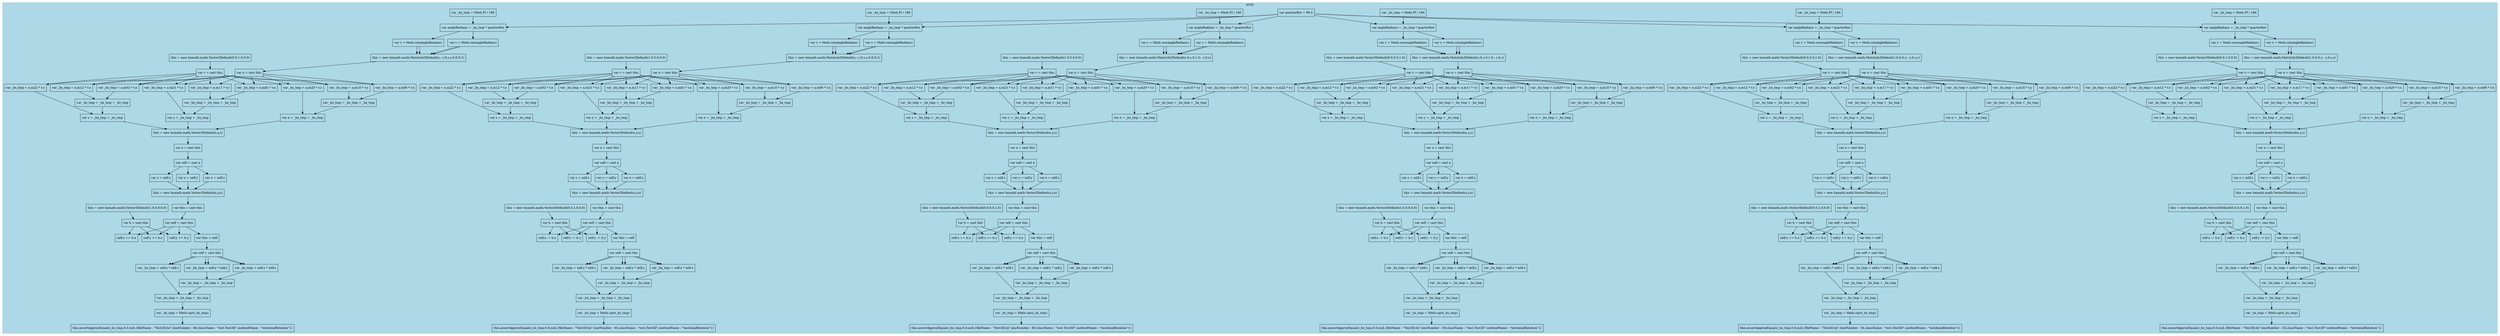 digraph graphname {
e4530_false_0 -> e4530_false_257;
e4530_false_0 -> e4530_false_206;
e4530_false_0 -> e4530_false_155;
e4530_false_0 -> e4530_false_104;
e4530_false_0 -> e4530_false_53;
e4530_false_0 -> e4530_false_2;
e4530_false_1 -> e4530_false_2;
e4530_false_2 -> e4530_false_4;
e4530_false_2 -> e4530_false_3;
e4530_false_3 -> e4530_false_6;
e4530_false_3 -> e4530_false_6;
e4530_false_4 -> e4530_false_6;
e4530_false_4 -> e4530_false_6;
e4530_false_6 -> e4530_false_7;
e4530_false_7 -> e4530_false_24;
e4530_false_7 -> e4530_false_22;
e4530_false_7 -> e4530_false_21;
e4530_false_7 -> e4530_false_19;
e4530_false_7 -> e4530_false_17;
e4530_false_7 -> e4530_false_16;
e4530_false_7 -> e4530_false_14;
e4530_false_7 -> e4530_false_12;
e4530_false_7 -> e4530_false_11;
e4530_false_9 -> e4530_false_10;
e4530_false_10 -> e4530_false_24;
e4530_false_10 -> e4530_false_22;
e4530_false_10 -> e4530_false_21;
e4530_false_10 -> e4530_false_19;
e4530_false_10 -> e4530_false_17;
e4530_false_10 -> e4530_false_16;
e4530_false_10 -> e4530_false_14;
e4530_false_10 -> e4530_false_12;
e4530_false_10 -> e4530_false_11;
e4530_false_11 -> e4530_false_13;
e4530_false_12 -> e4530_false_13;
e4530_false_13 -> e4530_false_15;
e4530_false_14 -> e4530_false_15;
e4530_false_15 -> e4530_false_27;
e4530_false_16 -> e4530_false_18;
e4530_false_17 -> e4530_false_18;
e4530_false_18 -> e4530_false_20;
e4530_false_19 -> e4530_false_20;
e4530_false_20 -> e4530_false_27;
e4530_false_21 -> e4530_false_23;
e4530_false_22 -> e4530_false_23;
e4530_false_23 -> e4530_false_25;
e4530_false_24 -> e4530_false_25;
e4530_false_25 -> e4530_false_27;
e4530_false_27 -> e4530_false_28;
e4530_false_28 -> e4530_false_32;
e4530_false_30 -> e4530_false_31;
e4530_false_31 -> e4530_false_42;
e4530_false_31 -> e4530_false_41;
e4530_false_31 -> e4530_false_40;
e4530_false_32 -> e4530_false_35;
e4530_false_32 -> e4530_false_34;
e4530_false_32 -> e4530_false_33;
e4530_false_33 -> e4530_false_37;
e4530_false_34 -> e4530_false_37;
e4530_false_35 -> e4530_false_37;
e4530_false_37 -> e4530_false_38;
e4530_false_38 -> e4530_false_39;
e4530_false_39 -> e4530_false_43;
e4530_false_39 -> e4530_false_42;
e4530_false_39 -> e4530_false_41;
e4530_false_39 -> e4530_false_40;
e4530_false_43 -> e4530_false_44;
e4530_false_44 -> e4530_false_48;
e4530_false_44 -> e4530_false_48;
e4530_false_44 -> e4530_false_46;
e4530_false_44 -> e4530_false_46;
e4530_false_44 -> e4530_false_45;
e4530_false_44 -> e4530_false_45;
e4530_false_45 -> e4530_false_47;
e4530_false_46 -> e4530_false_47;
e4530_false_47 -> e4530_false_49;
e4530_false_48 -> e4530_false_49;
e4530_false_49 -> e4530_false_50;
e4530_false_50 -> e4530_false_51;
e4530_false_52 -> e4530_false_53;
e4530_false_53 -> e4530_false_55;
e4530_false_53 -> e4530_false_54;
e4530_false_54 -> e4530_false_57;
e4530_false_54 -> e4530_false_57;
e4530_false_55 -> e4530_false_57;
e4530_false_55 -> e4530_false_57;
e4530_false_57 -> e4530_false_58;
e4530_false_58 -> e4530_false_75;
e4530_false_58 -> e4530_false_73;
e4530_false_58 -> e4530_false_72;
e4530_false_58 -> e4530_false_70;
e4530_false_58 -> e4530_false_68;
e4530_false_58 -> e4530_false_67;
e4530_false_58 -> e4530_false_65;
e4530_false_58 -> e4530_false_63;
e4530_false_58 -> e4530_false_62;
e4530_false_60 -> e4530_false_61;
e4530_false_61 -> e4530_false_75;
e4530_false_61 -> e4530_false_73;
e4530_false_61 -> e4530_false_72;
e4530_false_61 -> e4530_false_70;
e4530_false_61 -> e4530_false_68;
e4530_false_61 -> e4530_false_67;
e4530_false_61 -> e4530_false_65;
e4530_false_61 -> e4530_false_63;
e4530_false_61 -> e4530_false_62;
e4530_false_62 -> e4530_false_64;
e4530_false_63 -> e4530_false_64;
e4530_false_64 -> e4530_false_66;
e4530_false_65 -> e4530_false_66;
e4530_false_66 -> e4530_false_78;
e4530_false_67 -> e4530_false_69;
e4530_false_68 -> e4530_false_69;
e4530_false_69 -> e4530_false_71;
e4530_false_70 -> e4530_false_71;
e4530_false_71 -> e4530_false_78;
e4530_false_72 -> e4530_false_74;
e4530_false_73 -> e4530_false_74;
e4530_false_74 -> e4530_false_76;
e4530_false_75 -> e4530_false_76;
e4530_false_76 -> e4530_false_78;
e4530_false_78 -> e4530_false_79;
e4530_false_79 -> e4530_false_83;
e4530_false_81 -> e4530_false_82;
e4530_false_82 -> e4530_false_93;
e4530_false_82 -> e4530_false_92;
e4530_false_82 -> e4530_false_91;
e4530_false_83 -> e4530_false_86;
e4530_false_83 -> e4530_false_85;
e4530_false_83 -> e4530_false_84;
e4530_false_84 -> e4530_false_88;
e4530_false_85 -> e4530_false_88;
e4530_false_86 -> e4530_false_88;
e4530_false_88 -> e4530_false_89;
e4530_false_89 -> e4530_false_90;
e4530_false_90 -> e4530_false_94;
e4530_false_90 -> e4530_false_93;
e4530_false_90 -> e4530_false_92;
e4530_false_90 -> e4530_false_91;
e4530_false_94 -> e4530_false_95;
e4530_false_95 -> e4530_false_99;
e4530_false_95 -> e4530_false_99;
e4530_false_95 -> e4530_false_97;
e4530_false_95 -> e4530_false_97;
e4530_false_95 -> e4530_false_96;
e4530_false_95 -> e4530_false_96;
e4530_false_96 -> e4530_false_98;
e4530_false_97 -> e4530_false_98;
e4530_false_98 -> e4530_false_100;
e4530_false_99 -> e4530_false_100;
e4530_false_100 -> e4530_false_101;
e4530_false_101 -> e4530_false_102;
e4530_false_103 -> e4530_false_104;
e4530_false_104 -> e4530_false_106;
e4530_false_104 -> e4530_false_105;
e4530_false_105 -> e4530_false_108;
e4530_false_105 -> e4530_false_108;
e4530_false_106 -> e4530_false_108;
e4530_false_106 -> e4530_false_108;
e4530_false_108 -> e4530_false_109;
e4530_false_109 -> e4530_false_126;
e4530_false_109 -> e4530_false_124;
e4530_false_109 -> e4530_false_123;
e4530_false_109 -> e4530_false_121;
e4530_false_109 -> e4530_false_119;
e4530_false_109 -> e4530_false_118;
e4530_false_109 -> e4530_false_116;
e4530_false_109 -> e4530_false_114;
e4530_false_109 -> e4530_false_113;
e4530_false_111 -> e4530_false_112;
e4530_false_112 -> e4530_false_126;
e4530_false_112 -> e4530_false_124;
e4530_false_112 -> e4530_false_123;
e4530_false_112 -> e4530_false_121;
e4530_false_112 -> e4530_false_119;
e4530_false_112 -> e4530_false_118;
e4530_false_112 -> e4530_false_116;
e4530_false_112 -> e4530_false_114;
e4530_false_112 -> e4530_false_113;
e4530_false_113 -> e4530_false_115;
e4530_false_114 -> e4530_false_115;
e4530_false_115 -> e4530_false_117;
e4530_false_116 -> e4530_false_117;
e4530_false_117 -> e4530_false_129;
e4530_false_118 -> e4530_false_120;
e4530_false_119 -> e4530_false_120;
e4530_false_120 -> e4530_false_122;
e4530_false_121 -> e4530_false_122;
e4530_false_122 -> e4530_false_129;
e4530_false_123 -> e4530_false_125;
e4530_false_124 -> e4530_false_125;
e4530_false_125 -> e4530_false_127;
e4530_false_126 -> e4530_false_127;
e4530_false_127 -> e4530_false_129;
e4530_false_129 -> e4530_false_130;
e4530_false_130 -> e4530_false_134;
e4530_false_132 -> e4530_false_133;
e4530_false_133 -> e4530_false_144;
e4530_false_133 -> e4530_false_143;
e4530_false_133 -> e4530_false_142;
e4530_false_134 -> e4530_false_137;
e4530_false_134 -> e4530_false_136;
e4530_false_134 -> e4530_false_135;
e4530_false_135 -> e4530_false_139;
e4530_false_136 -> e4530_false_139;
e4530_false_137 -> e4530_false_139;
e4530_false_139 -> e4530_false_140;
e4530_false_140 -> e4530_false_141;
e4530_false_141 -> e4530_false_145;
e4530_false_141 -> e4530_false_144;
e4530_false_141 -> e4530_false_143;
e4530_false_141 -> e4530_false_142;
e4530_false_145 -> e4530_false_146;
e4530_false_146 -> e4530_false_150;
e4530_false_146 -> e4530_false_150;
e4530_false_146 -> e4530_false_148;
e4530_false_146 -> e4530_false_148;
e4530_false_146 -> e4530_false_147;
e4530_false_146 -> e4530_false_147;
e4530_false_147 -> e4530_false_149;
e4530_false_148 -> e4530_false_149;
e4530_false_149 -> e4530_false_151;
e4530_false_150 -> e4530_false_151;
e4530_false_151 -> e4530_false_152;
e4530_false_152 -> e4530_false_153;
e4530_false_154 -> e4530_false_155;
e4530_false_155 -> e4530_false_157;
e4530_false_155 -> e4530_false_156;
e4530_false_156 -> e4530_false_159;
e4530_false_156 -> e4530_false_159;
e4530_false_157 -> e4530_false_159;
e4530_false_157 -> e4530_false_159;
e4530_false_159 -> e4530_false_160;
e4530_false_160 -> e4530_false_177;
e4530_false_160 -> e4530_false_175;
e4530_false_160 -> e4530_false_174;
e4530_false_160 -> e4530_false_172;
e4530_false_160 -> e4530_false_170;
e4530_false_160 -> e4530_false_169;
e4530_false_160 -> e4530_false_167;
e4530_false_160 -> e4530_false_165;
e4530_false_160 -> e4530_false_164;
e4530_false_162 -> e4530_false_163;
e4530_false_163 -> e4530_false_177;
e4530_false_163 -> e4530_false_175;
e4530_false_163 -> e4530_false_174;
e4530_false_163 -> e4530_false_172;
e4530_false_163 -> e4530_false_170;
e4530_false_163 -> e4530_false_169;
e4530_false_163 -> e4530_false_167;
e4530_false_163 -> e4530_false_165;
e4530_false_163 -> e4530_false_164;
e4530_false_164 -> e4530_false_166;
e4530_false_165 -> e4530_false_166;
e4530_false_166 -> e4530_false_168;
e4530_false_167 -> e4530_false_168;
e4530_false_168 -> e4530_false_180;
e4530_false_169 -> e4530_false_171;
e4530_false_170 -> e4530_false_171;
e4530_false_171 -> e4530_false_173;
e4530_false_172 -> e4530_false_173;
e4530_false_173 -> e4530_false_180;
e4530_false_174 -> e4530_false_176;
e4530_false_175 -> e4530_false_176;
e4530_false_176 -> e4530_false_178;
e4530_false_177 -> e4530_false_178;
e4530_false_178 -> e4530_false_180;
e4530_false_180 -> e4530_false_181;
e4530_false_181 -> e4530_false_185;
e4530_false_183 -> e4530_false_184;
e4530_false_184 -> e4530_false_195;
e4530_false_184 -> e4530_false_194;
e4530_false_184 -> e4530_false_193;
e4530_false_185 -> e4530_false_188;
e4530_false_185 -> e4530_false_187;
e4530_false_185 -> e4530_false_186;
e4530_false_186 -> e4530_false_190;
e4530_false_187 -> e4530_false_190;
e4530_false_188 -> e4530_false_190;
e4530_false_190 -> e4530_false_191;
e4530_false_191 -> e4530_false_192;
e4530_false_192 -> e4530_false_196;
e4530_false_192 -> e4530_false_195;
e4530_false_192 -> e4530_false_194;
e4530_false_192 -> e4530_false_193;
e4530_false_196 -> e4530_false_197;
e4530_false_197 -> e4530_false_201;
e4530_false_197 -> e4530_false_201;
e4530_false_197 -> e4530_false_199;
e4530_false_197 -> e4530_false_199;
e4530_false_197 -> e4530_false_198;
e4530_false_197 -> e4530_false_198;
e4530_false_198 -> e4530_false_200;
e4530_false_199 -> e4530_false_200;
e4530_false_200 -> e4530_false_202;
e4530_false_201 -> e4530_false_202;
e4530_false_202 -> e4530_false_203;
e4530_false_203 -> e4530_false_204;
e4530_false_205 -> e4530_false_206;
e4530_false_206 -> e4530_false_208;
e4530_false_206 -> e4530_false_207;
e4530_false_207 -> e4530_false_210;
e4530_false_207 -> e4530_false_210;
e4530_false_208 -> e4530_false_210;
e4530_false_208 -> e4530_false_210;
e4530_false_210 -> e4530_false_211;
e4530_false_211 -> e4530_false_228;
e4530_false_211 -> e4530_false_226;
e4530_false_211 -> e4530_false_225;
e4530_false_211 -> e4530_false_223;
e4530_false_211 -> e4530_false_221;
e4530_false_211 -> e4530_false_220;
e4530_false_211 -> e4530_false_218;
e4530_false_211 -> e4530_false_216;
e4530_false_211 -> e4530_false_215;
e4530_false_213 -> e4530_false_214;
e4530_false_214 -> e4530_false_228;
e4530_false_214 -> e4530_false_226;
e4530_false_214 -> e4530_false_225;
e4530_false_214 -> e4530_false_223;
e4530_false_214 -> e4530_false_221;
e4530_false_214 -> e4530_false_220;
e4530_false_214 -> e4530_false_218;
e4530_false_214 -> e4530_false_216;
e4530_false_214 -> e4530_false_215;
e4530_false_215 -> e4530_false_217;
e4530_false_216 -> e4530_false_217;
e4530_false_217 -> e4530_false_219;
e4530_false_218 -> e4530_false_219;
e4530_false_219 -> e4530_false_231;
e4530_false_220 -> e4530_false_222;
e4530_false_221 -> e4530_false_222;
e4530_false_222 -> e4530_false_224;
e4530_false_223 -> e4530_false_224;
e4530_false_224 -> e4530_false_231;
e4530_false_225 -> e4530_false_227;
e4530_false_226 -> e4530_false_227;
e4530_false_227 -> e4530_false_229;
e4530_false_228 -> e4530_false_229;
e4530_false_229 -> e4530_false_231;
e4530_false_231 -> e4530_false_232;
e4530_false_232 -> e4530_false_236;
e4530_false_234 -> e4530_false_235;
e4530_false_235 -> e4530_false_246;
e4530_false_235 -> e4530_false_245;
e4530_false_235 -> e4530_false_244;
e4530_false_236 -> e4530_false_239;
e4530_false_236 -> e4530_false_238;
e4530_false_236 -> e4530_false_237;
e4530_false_237 -> e4530_false_241;
e4530_false_238 -> e4530_false_241;
e4530_false_239 -> e4530_false_241;
e4530_false_241 -> e4530_false_242;
e4530_false_242 -> e4530_false_243;
e4530_false_243 -> e4530_false_247;
e4530_false_243 -> e4530_false_246;
e4530_false_243 -> e4530_false_245;
e4530_false_243 -> e4530_false_244;
e4530_false_247 -> e4530_false_248;
e4530_false_248 -> e4530_false_252;
e4530_false_248 -> e4530_false_252;
e4530_false_248 -> e4530_false_250;
e4530_false_248 -> e4530_false_250;
e4530_false_248 -> e4530_false_249;
e4530_false_248 -> e4530_false_249;
e4530_false_249 -> e4530_false_251;
e4530_false_250 -> e4530_false_251;
e4530_false_251 -> e4530_false_253;
e4530_false_252 -> e4530_false_253;
e4530_false_253 -> e4530_false_254;
e4530_false_254 -> e4530_false_255;
e4530_false_256 -> e4530_false_257;
e4530_false_257 -> e4530_false_259;
e4530_false_257 -> e4530_false_258;
e4530_false_258 -> e4530_false_261;
e4530_false_258 -> e4530_false_261;
e4530_false_259 -> e4530_false_261;
e4530_false_259 -> e4530_false_261;
e4530_false_261 -> e4530_false_262;
e4530_false_262 -> e4530_false_279;
e4530_false_262 -> e4530_false_277;
e4530_false_262 -> e4530_false_276;
e4530_false_262 -> e4530_false_274;
e4530_false_262 -> e4530_false_272;
e4530_false_262 -> e4530_false_271;
e4530_false_262 -> e4530_false_269;
e4530_false_262 -> e4530_false_267;
e4530_false_262 -> e4530_false_266;
e4530_false_264 -> e4530_false_265;
e4530_false_265 -> e4530_false_279;
e4530_false_265 -> e4530_false_277;
e4530_false_265 -> e4530_false_276;
e4530_false_265 -> e4530_false_274;
e4530_false_265 -> e4530_false_272;
e4530_false_265 -> e4530_false_271;
e4530_false_265 -> e4530_false_269;
e4530_false_265 -> e4530_false_267;
e4530_false_265 -> e4530_false_266;
e4530_false_266 -> e4530_false_268;
e4530_false_267 -> e4530_false_268;
e4530_false_268 -> e4530_false_270;
e4530_false_269 -> e4530_false_270;
e4530_false_270 -> e4530_false_282;
e4530_false_271 -> e4530_false_273;
e4530_false_272 -> e4530_false_273;
e4530_false_273 -> e4530_false_275;
e4530_false_274 -> e4530_false_275;
e4530_false_275 -> e4530_false_282;
e4530_false_276 -> e4530_false_278;
e4530_false_277 -> e4530_false_278;
e4530_false_278 -> e4530_false_280;
e4530_false_279 -> e4530_false_280;
e4530_false_280 -> e4530_false_282;
e4530_false_282 -> e4530_false_283;
e4530_false_283 -> e4530_false_287;
e4530_false_285 -> e4530_false_286;
e4530_false_286 -> e4530_false_297;
e4530_false_286 -> e4530_false_296;
e4530_false_286 -> e4530_false_295;
e4530_false_287 -> e4530_false_290;
e4530_false_287 -> e4530_false_289;
e4530_false_287 -> e4530_false_288;
e4530_false_288 -> e4530_false_292;
e4530_false_289 -> e4530_false_292;
e4530_false_290 -> e4530_false_292;
e4530_false_292 -> e4530_false_293;
e4530_false_293 -> e4530_false_294;
e4530_false_294 -> e4530_false_298;
e4530_false_294 -> e4530_false_297;
e4530_false_294 -> e4530_false_296;
e4530_false_294 -> e4530_false_295;
e4530_false_298 -> e4530_false_299;
e4530_false_299 -> e4530_false_303;
e4530_false_299 -> e4530_false_303;
e4530_false_299 -> e4530_false_301;
e4530_false_299 -> e4530_false_301;
e4530_false_299 -> e4530_false_300;
e4530_false_299 -> e4530_false_300;
e4530_false_300 -> e4530_false_302;
e4530_false_301 -> e4530_false_302;
e4530_false_302 -> e4530_false_304;
e4530_false_303 -> e4530_false_304;
e4530_false_304 -> e4530_false_305;
e4530_false_305 -> e4530_false_306;
subgraph cluster_4530 {
label=4530;
style=filled;
color=lightblue;
e4530_false_306[shape=box,label="this.assertApproxEquals(_hx_tmp,0.0,null,{fileName : \"Test3D.hx\",lineNumber : 66,className : \"test.Test3D\",methodName : \"testAxialRotation\"})"];
e4530_false_305[shape=box,label="var _hx_tmp = Math.sqrt(_hx_tmp)"];
e4530_false_304[shape=box,label="var _hx_tmp = _hx_tmp + _hx_tmp"];
e4530_false_303[shape=box,label="var _hx_tmp = self.z * self.z"];
e4530_false_302[shape=box,label="var _hx_tmp = _hx_tmp + _hx_tmp"];
e4530_false_301[shape=box,label="var _hx_tmp = self.y * self.y"];
e4530_false_300[shape=box,label="var _hx_tmp = self.x * self.x"];
e4530_false_299[shape=box,label="var self = cast this"];
e4530_false_298[shape=box,label="var this = self"];
e4530_false_297[shape=box,label="self.z += b.z"];
e4530_false_296[shape=box,label="self.y += b.y"];
e4530_false_295[shape=box,label="self.x += b.x"];
e4530_false_294[shape=box,label="var self = cast this"];
e4530_false_293[shape=box,label="var this = cast this"];
e4530_false_292[shape=box,label="this = new hxmath.math.Vector3Default(x,y,z)"];
e4530_false_290[shape=box,label="var z = self.z"];
e4530_false_289[shape=box,label="var y = self.y"];
e4530_false_288[shape=box,label="var x = self.x"];
e4530_false_287[shape=box,label="var self = cast a"];
e4530_false_286[shape=box,label="var b = cast this"];
e4530_false_285[shape=box,label="this = new hxmath.math.Vector3Default(1.0,0.0,0.0)"];
e4530_false_283[shape=box,label="var a = cast this"];
e4530_false_282[shape=box,label="this = new hxmath.math.Vector3Default(x,y,z)"];
e4530_false_280[shape=box,label="var z = _hx_tmp + _hx_tmp"];
e4530_false_279[shape=box,label="var _hx_tmp = a.m22 * v.z"];
e4530_false_278[shape=box,label="var _hx_tmp = _hx_tmp + _hx_tmp"];
e4530_false_277[shape=box,label="var _hx_tmp = a.m12 * v.y"];
e4530_false_276[shape=box,label="var _hx_tmp = a.m02 * v.x"];
e4530_false_275[shape=box,label="var y = _hx_tmp + _hx_tmp"];
e4530_false_274[shape=box,label="var _hx_tmp = a.m21 * v.z"];
e4530_false_273[shape=box,label="var _hx_tmp = _hx_tmp + _hx_tmp"];
e4530_false_272[shape=box,label="var _hx_tmp = a.m11 * v.y"];
e4530_false_271[shape=box,label="var _hx_tmp = a.m01 * v.x"];
e4530_false_270[shape=box,label="var x = _hx_tmp + _hx_tmp"];
e4530_false_269[shape=box,label="var _hx_tmp = a.m20 * v.z"];
e4530_false_268[shape=box,label="var _hx_tmp = _hx_tmp + _hx_tmp"];
e4530_false_267[shape=box,label="var _hx_tmp = a.m10 * v.y"];
e4530_false_266[shape=box,label="var _hx_tmp = a.m00 * v.x"];
e4530_false_265[shape=box,label="var v = cast this"];
e4530_false_264[shape=box,label="this = new hxmath.math.Vector3Default(0.0,1.0,0.0)"];
e4530_false_262[shape=box,label="var a = cast this"];
e4530_false_261[shape=box,label="this = new hxmath.math.Matrix3x3Default(c,- s,0,s,c,0,0,0,1)"];
e4530_false_259[shape=box,label="var c = Math.cos(angleRadians)"];
e4530_false_258[shape=box,label="var s = Math.sin(angleRadians)"];
e4530_false_257[shape=box,label="var angleRadians = _hx_tmp * quarterRot"];
e4530_false_256[shape=box,label="var _hx_tmp = Math.PI / 180"];
e4530_false_255[shape=box,label="this.assertApproxEquals(_hx_tmp,0.0,null,{fileName : \"Test3D.hx\",lineNumber : 65,className : \"test.Test3D\",methodName : \"testAxialRotation\"})"];
e4530_false_254[shape=box,label="var _hx_tmp = Math.sqrt(_hx_tmp)"];
e4530_false_253[shape=box,label="var _hx_tmp = _hx_tmp + _hx_tmp"];
e4530_false_252[shape=box,label="var _hx_tmp = self.z * self.z"];
e4530_false_251[shape=box,label="var _hx_tmp = _hx_tmp + _hx_tmp"];
e4530_false_250[shape=box,label="var _hx_tmp = self.y * self.y"];
e4530_false_249[shape=box,label="var _hx_tmp = self.x * self.x"];
e4530_false_248[shape=box,label="var self = cast this"];
e4530_false_247[shape=box,label="var this = self"];
e4530_false_246[shape=box,label="self.z -= b.z"];
e4530_false_245[shape=box,label="self.y -= b.y"];
e4530_false_244[shape=box,label="self.x -= b.x"];
e4530_false_243[shape=box,label="var self = cast this"];
e4530_false_242[shape=box,label="var this = cast this"];
e4530_false_241[shape=box,label="this = new hxmath.math.Vector3Default(x,y,z)"];
e4530_false_239[shape=box,label="var z = self.z"];
e4530_false_238[shape=box,label="var y = self.y"];
e4530_false_237[shape=box,label="var x = self.x"];
e4530_false_236[shape=box,label="var self = cast a"];
e4530_false_235[shape=box,label="var b = cast this"];
e4530_false_234[shape=box,label="this = new hxmath.math.Vector3Default(0.0,1.0,0.0)"];
e4530_false_232[shape=box,label="var a = cast this"];
e4530_false_231[shape=box,label="this = new hxmath.math.Vector3Default(x,y,z)"];
e4530_false_229[shape=box,label="var z = _hx_tmp + _hx_tmp"];
e4530_false_228[shape=box,label="var _hx_tmp = a.m22 * v.z"];
e4530_false_227[shape=box,label="var _hx_tmp = _hx_tmp + _hx_tmp"];
e4530_false_226[shape=box,label="var _hx_tmp = a.m12 * v.y"];
e4530_false_225[shape=box,label="var _hx_tmp = a.m02 * v.x"];
e4530_false_224[shape=box,label="var y = _hx_tmp + _hx_tmp"];
e4530_false_223[shape=box,label="var _hx_tmp = a.m21 * v.z"];
e4530_false_222[shape=box,label="var _hx_tmp = _hx_tmp + _hx_tmp"];
e4530_false_221[shape=box,label="var _hx_tmp = a.m11 * v.y"];
e4530_false_220[shape=box,label="var _hx_tmp = a.m01 * v.x"];
e4530_false_219[shape=box,label="var x = _hx_tmp + _hx_tmp"];
e4530_false_218[shape=box,label="var _hx_tmp = a.m20 * v.z"];
e4530_false_217[shape=box,label="var _hx_tmp = _hx_tmp + _hx_tmp"];
e4530_false_216[shape=box,label="var _hx_tmp = a.m10 * v.y"];
e4530_false_215[shape=box,label="var _hx_tmp = a.m00 * v.x"];
e4530_false_214[shape=box,label="var v = cast this"];
e4530_false_213[shape=box,label="this = new hxmath.math.Vector3Default(1.0,0.0,0.0)"];
e4530_false_211[shape=box,label="var a = cast this"];
e4530_false_210[shape=box,label="this = new hxmath.math.Matrix3x3Default(c,- s,0,s,c,0,0,0,1)"];
e4530_false_208[shape=box,label="var c = Math.cos(angleRadians)"];
e4530_false_207[shape=box,label="var s = Math.sin(angleRadians)"];
e4530_false_206[shape=box,label="var angleRadians = _hx_tmp * quarterRot"];
e4530_false_205[shape=box,label="var _hx_tmp = Math.PI / 180"];
e4530_false_204[shape=box,label="this.assertApproxEquals(_hx_tmp,0.0,null,{fileName : \"Test3D.hx\",lineNumber : 60,className : \"test.Test3D\",methodName : \"testAxialRotation\"})"];
e4530_false_203[shape=box,label="var _hx_tmp = Math.sqrt(_hx_tmp)"];
e4530_false_202[shape=box,label="var _hx_tmp = _hx_tmp + _hx_tmp"];
e4530_false_201[shape=box,label="var _hx_tmp = self.z * self.z"];
e4530_false_200[shape=box,label="var _hx_tmp = _hx_tmp + _hx_tmp"];
e4530_false_199[shape=box,label="var _hx_tmp = self.y * self.y"];
e4530_false_198[shape=box,label="var _hx_tmp = self.x * self.x"];
e4530_false_197[shape=box,label="var self = cast this"];
e4530_false_196[shape=box,label="var this = self"];
e4530_false_195[shape=box,label="self.z += b.z"];
e4530_false_194[shape=box,label="self.y += b.y"];
e4530_false_193[shape=box,label="self.x += b.x"];
e4530_false_192[shape=box,label="var self = cast this"];
e4530_false_191[shape=box,label="var this = cast this"];
e4530_false_190[shape=box,label="this = new hxmath.math.Vector3Default(x,y,z)"];
e4530_false_188[shape=box,label="var z = self.z"];
e4530_false_187[shape=box,label="var y = self.y"];
e4530_false_186[shape=box,label="var x = self.x"];
e4530_false_185[shape=box,label="var self = cast a"];
e4530_false_184[shape=box,label="var b = cast this"];
e4530_false_183[shape=box,label="this = new hxmath.math.Vector3Default(0.0,0.0,1.0)"];
e4530_false_181[shape=box,label="var a = cast this"];
e4530_false_180[shape=box,label="this = new hxmath.math.Vector3Default(x,y,z)"];
e4530_false_178[shape=box,label="var z = _hx_tmp + _hx_tmp"];
e4530_false_177[shape=box,label="var _hx_tmp = a.m22 * v.z"];
e4530_false_176[shape=box,label="var _hx_tmp = _hx_tmp + _hx_tmp"];
e4530_false_175[shape=box,label="var _hx_tmp = a.m12 * v.y"];
e4530_false_174[shape=box,label="var _hx_tmp = a.m02 * v.x"];
e4530_false_173[shape=box,label="var y = _hx_tmp + _hx_tmp"];
e4530_false_172[shape=box,label="var _hx_tmp = a.m21 * v.z"];
e4530_false_171[shape=box,label="var _hx_tmp = _hx_tmp + _hx_tmp"];
e4530_false_170[shape=box,label="var _hx_tmp = a.m11 * v.y"];
e4530_false_169[shape=box,label="var _hx_tmp = a.m01 * v.x"];
e4530_false_168[shape=box,label="var x = _hx_tmp + _hx_tmp"];
e4530_false_167[shape=box,label="var _hx_tmp = a.m20 * v.z"];
e4530_false_166[shape=box,label="var _hx_tmp = _hx_tmp + _hx_tmp"];
e4530_false_165[shape=box,label="var _hx_tmp = a.m10 * v.y"];
e4530_false_164[shape=box,label="var _hx_tmp = a.m00 * v.x"];
e4530_false_163[shape=box,label="var v = cast this"];
e4530_false_162[shape=box,label="this = new hxmath.math.Vector3Default(1.0,0.0,0.0)"];
e4530_false_160[shape=box,label="var a = cast this"];
e4530_false_159[shape=box,label="this = new hxmath.math.Matrix3x3Default(c,0,s,0,1,0,- s,0,c)"];
e4530_false_157[shape=box,label="var c = Math.cos(angleRadians)"];
e4530_false_156[shape=box,label="var s = Math.sin(angleRadians)"];
e4530_false_155[shape=box,label="var angleRadians = _hx_tmp * quarterRot"];
e4530_false_154[shape=box,label="var _hx_tmp = Math.PI / 180"];
e4530_false_153[shape=box,label="this.assertApproxEquals(_hx_tmp,0.0,null,{fileName : \"Test3D.hx\",lineNumber : 59,className : \"test.Test3D\",methodName : \"testAxialRotation\"})"];
e4530_false_152[shape=box,label="var _hx_tmp = Math.sqrt(_hx_tmp)"];
e4530_false_151[shape=box,label="var _hx_tmp = _hx_tmp + _hx_tmp"];
e4530_false_150[shape=box,label="var _hx_tmp = self.z * self.z"];
e4530_false_149[shape=box,label="var _hx_tmp = _hx_tmp + _hx_tmp"];
e4530_false_148[shape=box,label="var _hx_tmp = self.y * self.y"];
e4530_false_147[shape=box,label="var _hx_tmp = self.x * self.x"];
e4530_false_146[shape=box,label="var self = cast this"];
e4530_false_145[shape=box,label="var this = self"];
e4530_false_144[shape=box,label="self.z -= b.z"];
e4530_false_143[shape=box,label="self.y -= b.y"];
e4530_false_142[shape=box,label="self.x -= b.x"];
e4530_false_141[shape=box,label="var self = cast this"];
e4530_false_140[shape=box,label="var this = cast this"];
e4530_false_139[shape=box,label="this = new hxmath.math.Vector3Default(x,y,z)"];
e4530_false_137[shape=box,label="var z = self.z"];
e4530_false_136[shape=box,label="var y = self.y"];
e4530_false_135[shape=box,label="var x = self.x"];
e4530_false_134[shape=box,label="var self = cast a"];
e4530_false_133[shape=box,label="var b = cast this"];
e4530_false_132[shape=box,label="this = new hxmath.math.Vector3Default(1.0,0.0,0.0)"];
e4530_false_130[shape=box,label="var a = cast this"];
e4530_false_129[shape=box,label="this = new hxmath.math.Vector3Default(x,y,z)"];
e4530_false_127[shape=box,label="var z = _hx_tmp + _hx_tmp"];
e4530_false_126[shape=box,label="var _hx_tmp = a.m22 * v.z"];
e4530_false_125[shape=box,label="var _hx_tmp = _hx_tmp + _hx_tmp"];
e4530_false_124[shape=box,label="var _hx_tmp = a.m12 * v.y"];
e4530_false_123[shape=box,label="var _hx_tmp = a.m02 * v.x"];
e4530_false_122[shape=box,label="var y = _hx_tmp + _hx_tmp"];
e4530_false_121[shape=box,label="var _hx_tmp = a.m21 * v.z"];
e4530_false_120[shape=box,label="var _hx_tmp = _hx_tmp + _hx_tmp"];
e4530_false_119[shape=box,label="var _hx_tmp = a.m11 * v.y"];
e4530_false_118[shape=box,label="var _hx_tmp = a.m01 * v.x"];
e4530_false_117[shape=box,label="var x = _hx_tmp + _hx_tmp"];
e4530_false_116[shape=box,label="var _hx_tmp = a.m20 * v.z"];
e4530_false_115[shape=box,label="var _hx_tmp = _hx_tmp + _hx_tmp"];
e4530_false_114[shape=box,label="var _hx_tmp = a.m10 * v.y"];
e4530_false_113[shape=box,label="var _hx_tmp = a.m00 * v.x"];
e4530_false_112[shape=box,label="var v = cast this"];
e4530_false_111[shape=box,label="this = new hxmath.math.Vector3Default(0.0,0.0,1.0)"];
e4530_false_109[shape=box,label="var a = cast this"];
e4530_false_108[shape=box,label="this = new hxmath.math.Matrix3x3Default(c,0,s,0,1,0,- s,0,c)"];
e4530_false_106[shape=box,label="var c = Math.cos(angleRadians)"];
e4530_false_105[shape=box,label="var s = Math.sin(angleRadians)"];
e4530_false_104[shape=box,label="var angleRadians = _hx_tmp * quarterRot"];
e4530_false_103[shape=box,label="var _hx_tmp = Math.PI / 180"];
e4530_false_102[shape=box,label="this.assertApproxEquals(_hx_tmp,0.0,null,{fileName : \"Test3D.hx\",lineNumber : 54,className : \"test.Test3D\",methodName : \"testAxialRotation\"})"];
e4530_false_101[shape=box,label="var _hx_tmp = Math.sqrt(_hx_tmp)"];
e4530_false_100[shape=box,label="var _hx_tmp = _hx_tmp + _hx_tmp"];
e4530_false_99[shape=box,label="var _hx_tmp = self.z * self.z"];
e4530_false_98[shape=box,label="var _hx_tmp = _hx_tmp + _hx_tmp"];
e4530_false_97[shape=box,label="var _hx_tmp = self.y * self.y"];
e4530_false_96[shape=box,label="var _hx_tmp = self.x * self.x"];
e4530_false_95[shape=box,label="var self = cast this"];
e4530_false_94[shape=box,label="var this = self"];
e4530_false_93[shape=box,label="self.z += b.z"];
e4530_false_92[shape=box,label="self.y += b.y"];
e4530_false_91[shape=box,label="self.x += b.x"];
e4530_false_90[shape=box,label="var self = cast this"];
e4530_false_89[shape=box,label="var this = cast this"];
e4530_false_88[shape=box,label="this = new hxmath.math.Vector3Default(x,y,z)"];
e4530_false_86[shape=box,label="var z = self.z"];
e4530_false_85[shape=box,label="var y = self.y"];
e4530_false_84[shape=box,label="var x = self.x"];
e4530_false_83[shape=box,label="var self = cast a"];
e4530_false_82[shape=box,label="var b = cast this"];
e4530_false_81[shape=box,label="this = new hxmath.math.Vector3Default(0.0,1.0,0.0)"];
e4530_false_79[shape=box,label="var a = cast this"];
e4530_false_78[shape=box,label="this = new hxmath.math.Vector3Default(x,y,z)"];
e4530_false_76[shape=box,label="var z = _hx_tmp + _hx_tmp"];
e4530_false_75[shape=box,label="var _hx_tmp = a.m22 * v.z"];
e4530_false_74[shape=box,label="var _hx_tmp = _hx_tmp + _hx_tmp"];
e4530_false_73[shape=box,label="var _hx_tmp = a.m12 * v.y"];
e4530_false_72[shape=box,label="var _hx_tmp = a.m02 * v.x"];
e4530_false_71[shape=box,label="var y = _hx_tmp + _hx_tmp"];
e4530_false_70[shape=box,label="var _hx_tmp = a.m21 * v.z"];
e4530_false_69[shape=box,label="var _hx_tmp = _hx_tmp + _hx_tmp"];
e4530_false_68[shape=box,label="var _hx_tmp = a.m11 * v.y"];
e4530_false_67[shape=box,label="var _hx_tmp = a.m01 * v.x"];
e4530_false_66[shape=box,label="var x = _hx_tmp + _hx_tmp"];
e4530_false_65[shape=box,label="var _hx_tmp = a.m20 * v.z"];
e4530_false_64[shape=box,label="var _hx_tmp = _hx_tmp + _hx_tmp"];
e4530_false_63[shape=box,label="var _hx_tmp = a.m10 * v.y"];
e4530_false_62[shape=box,label="var _hx_tmp = a.m00 * v.x"];
e4530_false_61[shape=box,label="var v = cast this"];
e4530_false_60[shape=box,label="this = new hxmath.math.Vector3Default(0.0,0.0,1.0)"];
e4530_false_58[shape=box,label="var a = cast this"];
e4530_false_57[shape=box,label="this = new hxmath.math.Matrix3x3Default(1,0,0,0,c,- s,0,s,c)"];
e4530_false_55[shape=box,label="var c = Math.cos(angleRadians)"];
e4530_false_54[shape=box,label="var s = Math.sin(angleRadians)"];
e4530_false_53[shape=box,label="var angleRadians = _hx_tmp * quarterRot"];
e4530_false_52[shape=box,label="var _hx_tmp = Math.PI / 180"];
e4530_false_51[shape=box,label="this.assertApproxEquals(_hx_tmp,0.0,null,{fileName : \"Test3D.hx\",lineNumber : 53,className : \"test.Test3D\",methodName : \"testAxialRotation\"})"];
e4530_false_50[shape=box,label="var _hx_tmp = Math.sqrt(_hx_tmp)"];
e4530_false_49[shape=box,label="var _hx_tmp = _hx_tmp + _hx_tmp"];
e4530_false_48[shape=box,label="var _hx_tmp = self.z * self.z"];
e4530_false_47[shape=box,label="var _hx_tmp = _hx_tmp + _hx_tmp"];
e4530_false_46[shape=box,label="var _hx_tmp = self.y * self.y"];
e4530_false_45[shape=box,label="var _hx_tmp = self.x * self.x"];
e4530_false_44[shape=box,label="var self = cast this"];
e4530_false_43[shape=box,label="var this = self"];
e4530_false_42[shape=box,label="self.z -= b.z"];
e4530_false_41[shape=box,label="self.y -= b.y"];
e4530_false_40[shape=box,label="self.x -= b.x"];
e4530_false_39[shape=box,label="var self = cast this"];
e4530_false_38[shape=box,label="var this = cast this"];
e4530_false_37[shape=box,label="this = new hxmath.math.Vector3Default(x,y,z)"];
e4530_false_35[shape=box,label="var z = self.z"];
e4530_false_34[shape=box,label="var y = self.y"];
e4530_false_33[shape=box,label="var x = self.x"];
e4530_false_32[shape=box,label="var self = cast a"];
e4530_false_31[shape=box,label="var b = cast this"];
e4530_false_30[shape=box,label="this = new hxmath.math.Vector3Default(0.0,0.0,1.0)"];
e4530_false_28[shape=box,label="var a = cast this"];
e4530_false_27[shape=box,label="this = new hxmath.math.Vector3Default(x,y,z)"];
e4530_false_25[shape=box,label="var z = _hx_tmp + _hx_tmp"];
e4530_false_24[shape=box,label="var _hx_tmp = a.m22 * v.z"];
e4530_false_23[shape=box,label="var _hx_tmp = _hx_tmp + _hx_tmp"];
e4530_false_22[shape=box,label="var _hx_tmp = a.m12 * v.y"];
e4530_false_21[shape=box,label="var _hx_tmp = a.m02 * v.x"];
e4530_false_20[shape=box,label="var y = _hx_tmp + _hx_tmp"];
e4530_false_19[shape=box,label="var _hx_tmp = a.m21 * v.z"];
e4530_false_18[shape=box,label="var _hx_tmp = _hx_tmp + _hx_tmp"];
e4530_false_17[shape=box,label="var _hx_tmp = a.m11 * v.y"];
e4530_false_16[shape=box,label="var _hx_tmp = a.m01 * v.x"];
e4530_false_15[shape=box,label="var x = _hx_tmp + _hx_tmp"];
e4530_false_14[shape=box,label="var _hx_tmp = a.m20 * v.z"];
e4530_false_13[shape=box,label="var _hx_tmp = _hx_tmp + _hx_tmp"];
e4530_false_12[shape=box,label="var _hx_tmp = a.m10 * v.y"];
e4530_false_11[shape=box,label="var _hx_tmp = a.m00 * v.x"];
e4530_false_10[shape=box,label="var v = cast this"];
e4530_false_9[shape=box,label="this = new hxmath.math.Vector3Default(0.0,1.0,0.0)"];
e4530_false_7[shape=box,label="var a = cast this"];
e4530_false_6[shape=box,label="this = new hxmath.math.Matrix3x3Default(1,0,0,0,c,- s,0,s,c)"];
e4530_false_4[shape=box,label="var c = Math.cos(angleRadians)"];
e4530_false_3[shape=box,label="var s = Math.sin(angleRadians)"];
e4530_false_2[shape=box,label="var angleRadians = _hx_tmp * quarterRot"];
e4530_false_1[shape=box,label="var _hx_tmp = Math.PI / 180"];
e4530_false_0[shape=box,label="var quarterRot = 90.0"];
}
}
